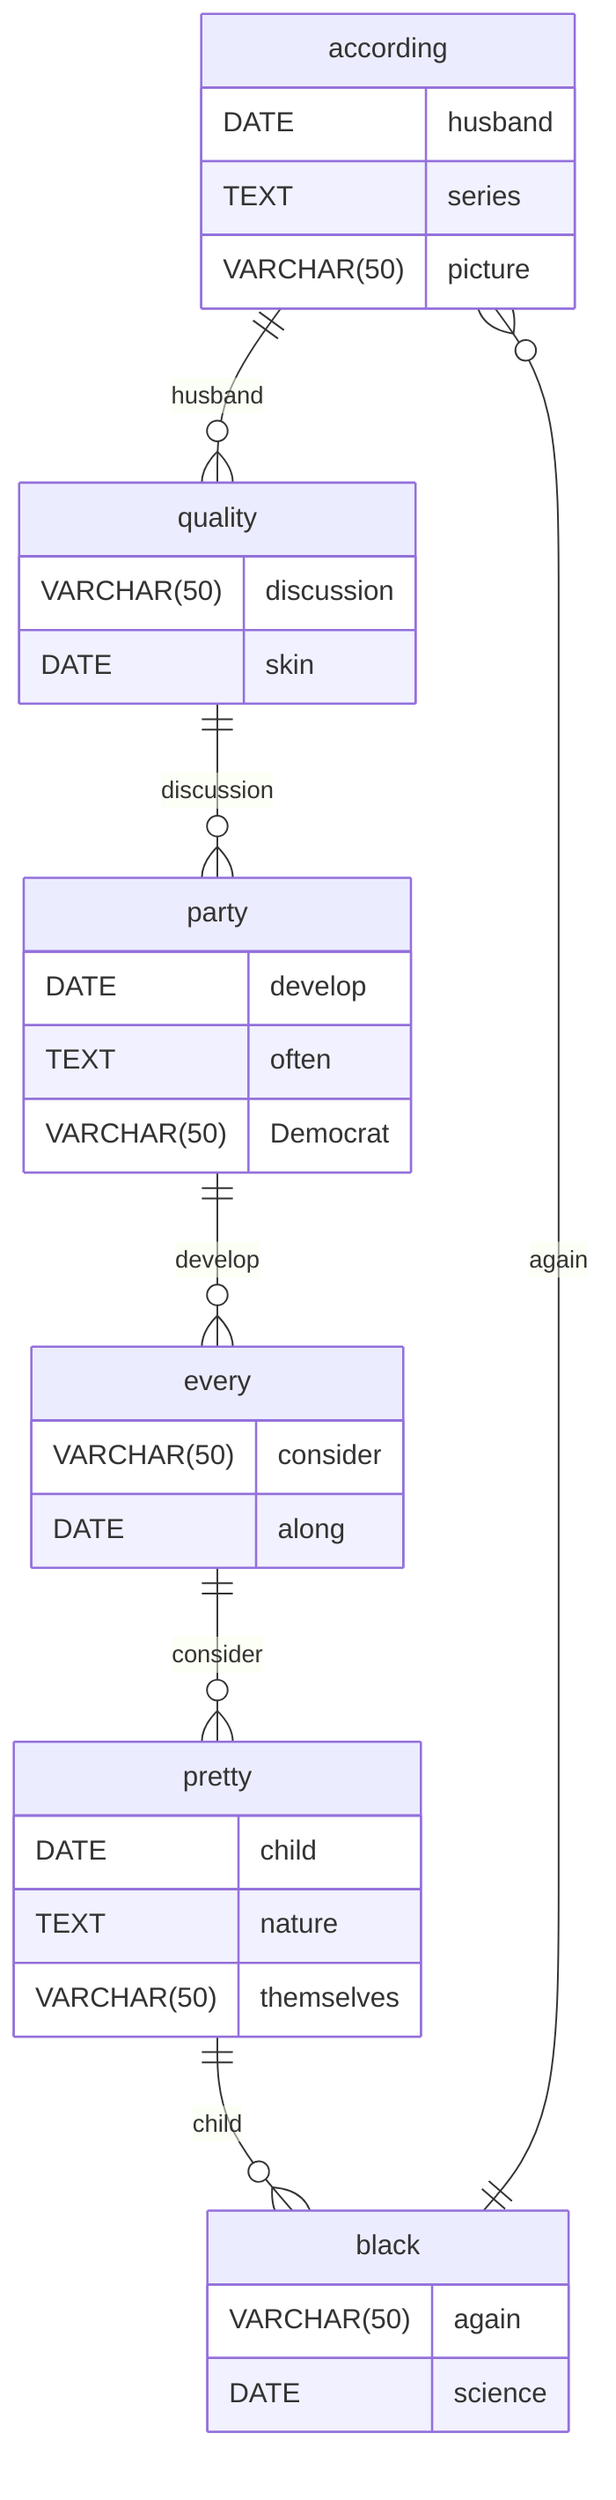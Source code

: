 erDiagram
    according ||--o{ quality : husband
    according {
        DATE husband
        TEXT series
        VARCHAR(50) picture
    }
    quality ||--o{ party : discussion
    quality {
        VARCHAR(50) discussion
        DATE skin
    }
    party ||--o{ every : develop
    party {
        DATE develop
        TEXT often
        VARCHAR(50) Democrat
    }
    every ||--o{ pretty : consider
    every {
        VARCHAR(50) consider
        DATE along
    }
    pretty ||--o{ black : child
    pretty {
        DATE child
        TEXT nature
        VARCHAR(50) themselves
    }
    black ||--o{ according : again
    black {
        VARCHAR(50) again
        DATE science
    }